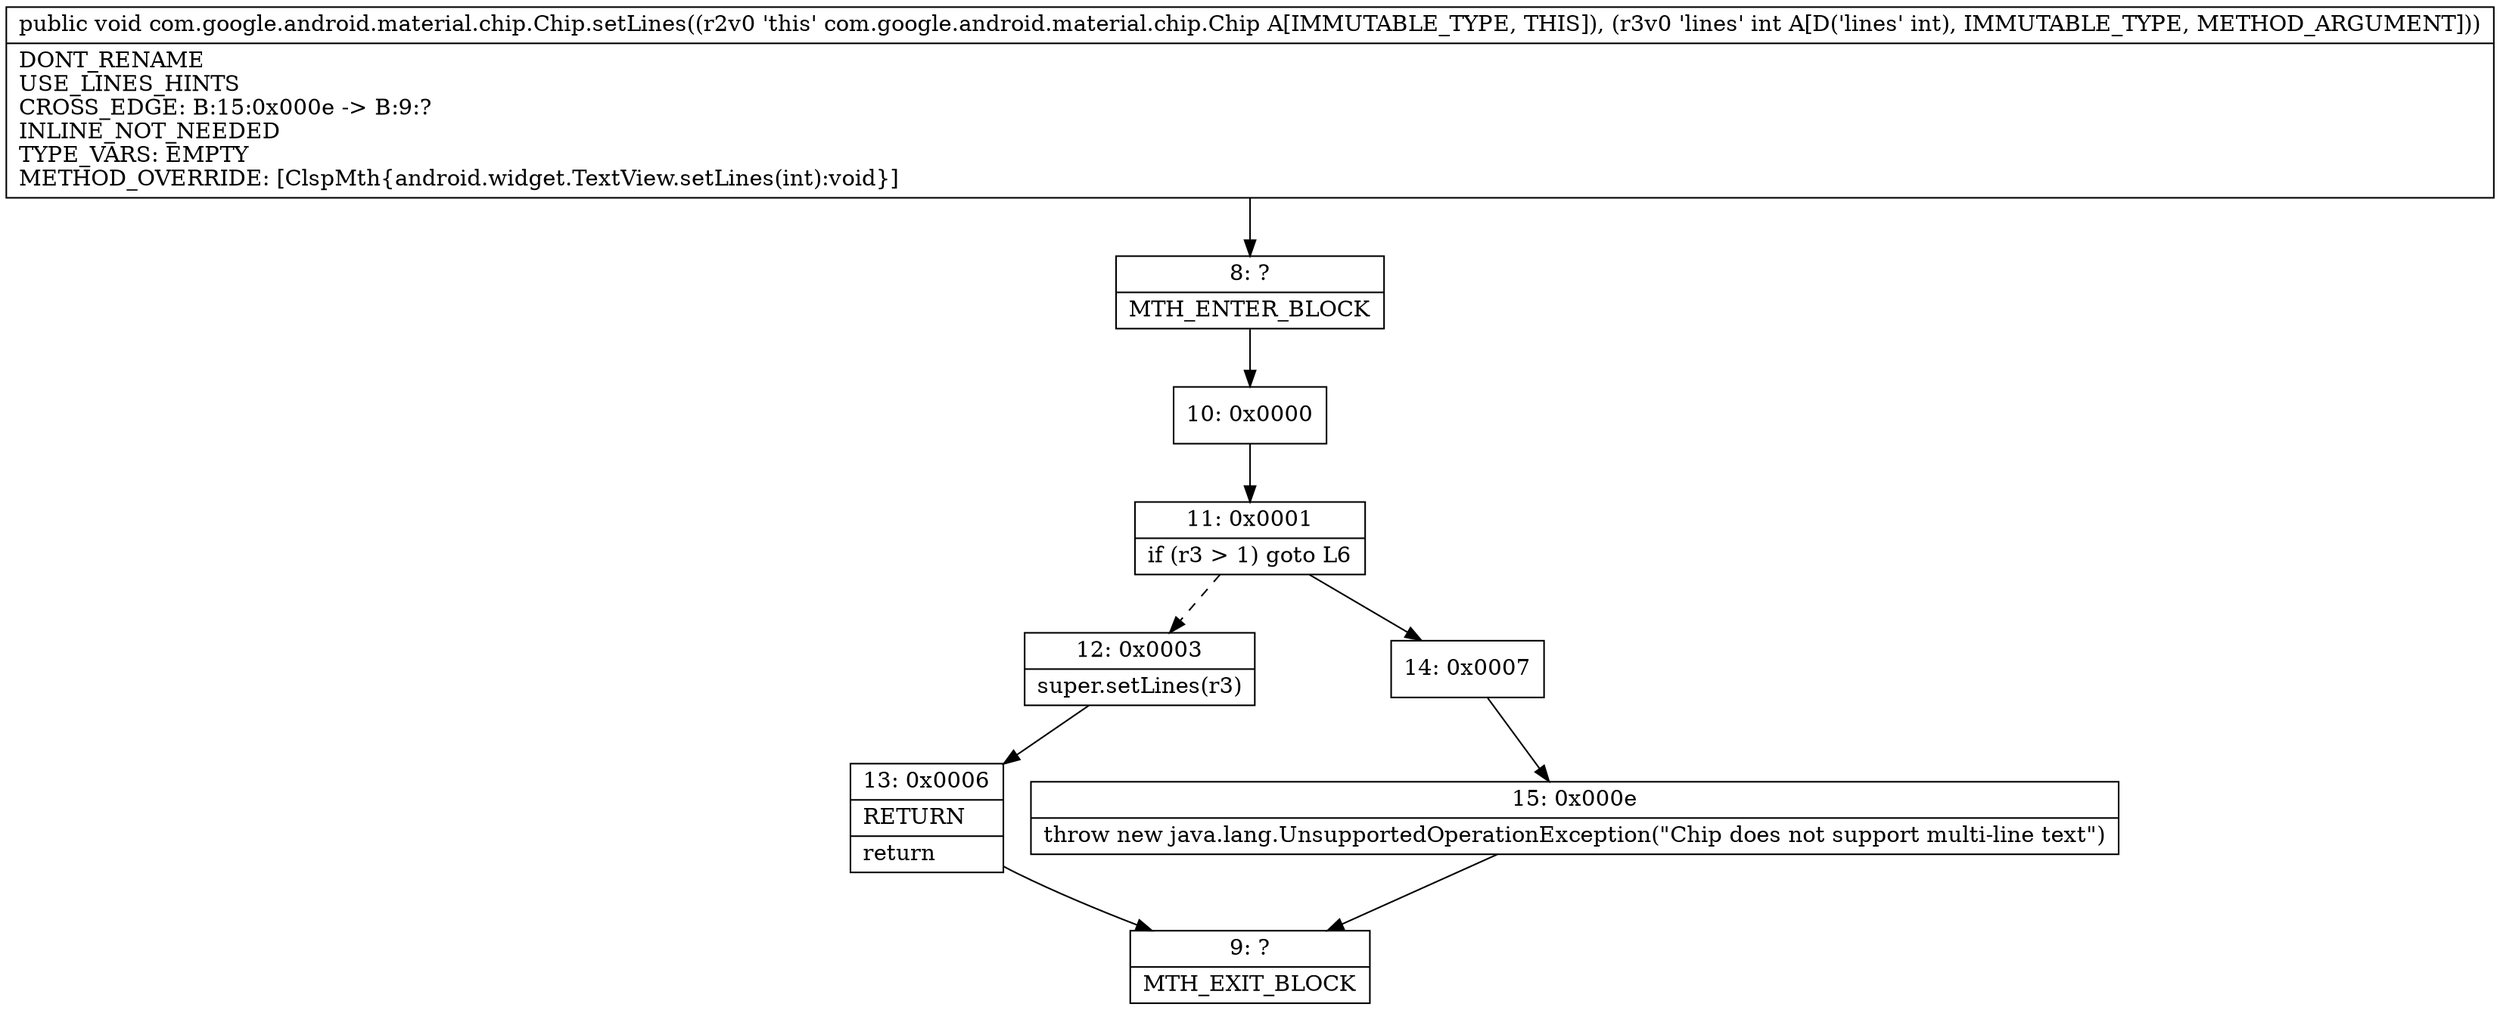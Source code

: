 digraph "CFG forcom.google.android.material.chip.Chip.setLines(I)V" {
Node_8 [shape=record,label="{8\:\ ?|MTH_ENTER_BLOCK\l}"];
Node_10 [shape=record,label="{10\:\ 0x0000}"];
Node_11 [shape=record,label="{11\:\ 0x0001|if (r3 \> 1) goto L6\l}"];
Node_12 [shape=record,label="{12\:\ 0x0003|super.setLines(r3)\l}"];
Node_13 [shape=record,label="{13\:\ 0x0006|RETURN\l|return\l}"];
Node_9 [shape=record,label="{9\:\ ?|MTH_EXIT_BLOCK\l}"];
Node_14 [shape=record,label="{14\:\ 0x0007}"];
Node_15 [shape=record,label="{15\:\ 0x000e|throw new java.lang.UnsupportedOperationException(\"Chip does not support multi\-line text\")\l}"];
MethodNode[shape=record,label="{public void com.google.android.material.chip.Chip.setLines((r2v0 'this' com.google.android.material.chip.Chip A[IMMUTABLE_TYPE, THIS]), (r3v0 'lines' int A[D('lines' int), IMMUTABLE_TYPE, METHOD_ARGUMENT]))  | DONT_RENAME\lUSE_LINES_HINTS\lCROSS_EDGE: B:15:0x000e \-\> B:9:?\lINLINE_NOT_NEEDED\lTYPE_VARS: EMPTY\lMETHOD_OVERRIDE: [ClspMth\{android.widget.TextView.setLines(int):void\}]\l}"];
MethodNode -> Node_8;Node_8 -> Node_10;
Node_10 -> Node_11;
Node_11 -> Node_12[style=dashed];
Node_11 -> Node_14;
Node_12 -> Node_13;
Node_13 -> Node_9;
Node_14 -> Node_15;
Node_15 -> Node_9;
}

